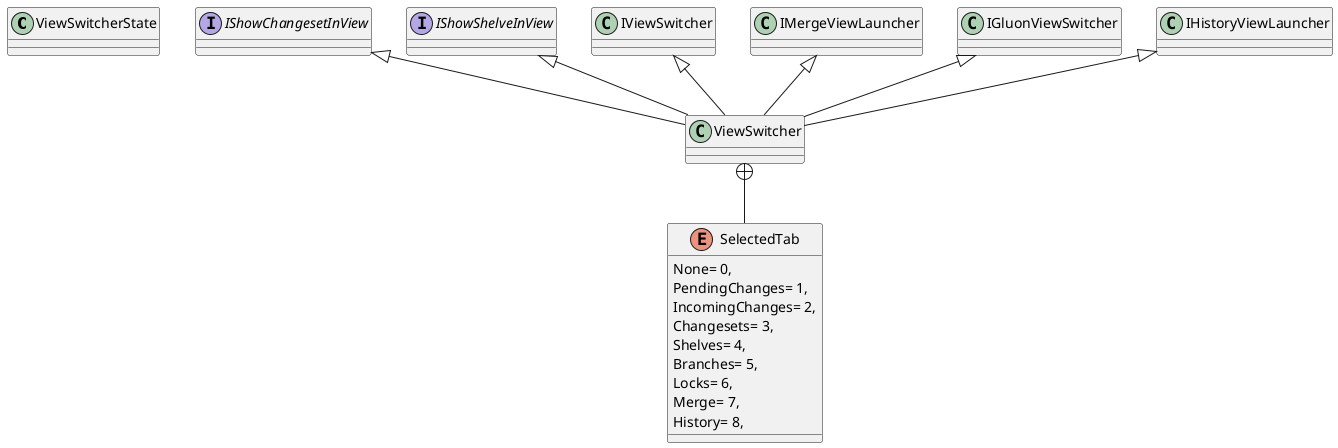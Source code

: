 @startuml
class ViewSwitcherState {
}
interface IShowChangesetInView {
}
interface IShowShelveInView {
}
class ViewSwitcher {
}
enum SelectedTab {
    None= 0,
    PendingChanges= 1,
    IncomingChanges= 2,
    Changesets= 3,
    Shelves= 4,
    Branches= 5,
    Locks= 6,
    Merge= 7,
    History= 8,
}
IViewSwitcher <|-- ViewSwitcher
IShowChangesetInView <|-- ViewSwitcher
IShowShelveInView <|-- ViewSwitcher
IMergeViewLauncher <|-- ViewSwitcher
IGluonViewSwitcher <|-- ViewSwitcher
IHistoryViewLauncher <|-- ViewSwitcher
ViewSwitcher +-- SelectedTab
@enduml
